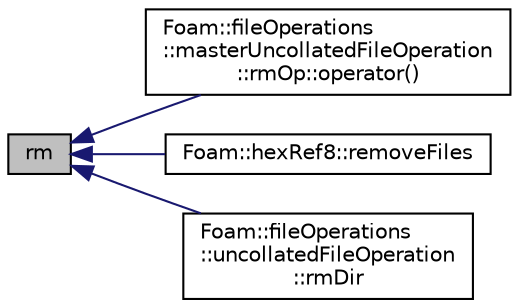 digraph "rm"
{
  bgcolor="transparent";
  edge [fontname="Helvetica",fontsize="10",labelfontname="Helvetica",labelfontsize="10"];
  node [fontname="Helvetica",fontsize="10",shape=record];
  rankdir="LR";
  Node1 [label="rm",height=0.2,width=0.4,color="black", fillcolor="grey75", style="filled" fontcolor="black"];
  Node1 -> Node2 [dir="back",color="midnightblue",fontsize="10",style="solid",fontname="Helvetica"];
  Node2 [label="Foam::fileOperations\l::masterUncollatedFileOperation\l::rmOp::operator()",height=0.2,width=0.4,color="black",URL="$classFoam_1_1fileOperations_1_1masterUncollatedFileOperation_1_1rmOp.html#aab3d774a4fc20dabb57d08994334fceb"];
  Node1 -> Node3 [dir="back",color="midnightblue",fontsize="10",style="solid",fontname="Helvetica"];
  Node3 [label="Foam::hexRef8::removeFiles",height=0.2,width=0.4,color="black",URL="$classFoam_1_1hexRef8.html#a257d112b33d6d4b4edb27c98f49fc1ce",tooltip="Helper: remove all relevant files from mesh instance. "];
  Node1 -> Node4 [dir="back",color="midnightblue",fontsize="10",style="solid",fontname="Helvetica"];
  Node4 [label="Foam::fileOperations\l::uncollatedFileOperation\l::rmDir",height=0.2,width=0.4,color="black",URL="$classFoam_1_1fileOperations_1_1uncollatedFileOperation.html#a43b87d9694eac2907800d6fe1d16772d",tooltip="Remove a directory and its contents. "];
}
